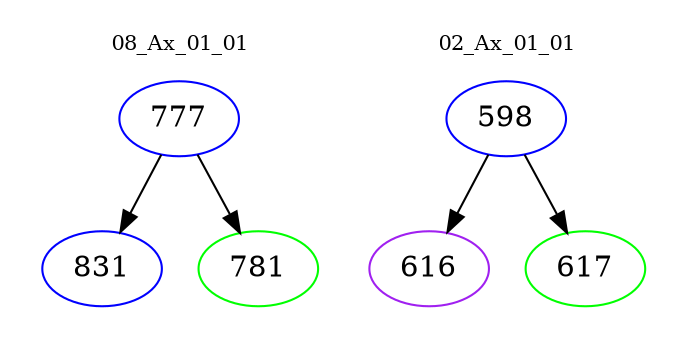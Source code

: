 digraph{
subgraph cluster_0 {
color = white
label = "08_Ax_01_01";
fontsize=10;
T0_777 [label="777", color="blue"]
T0_777 -> T0_831 [color="black"]
T0_831 [label="831", color="blue"]
T0_777 -> T0_781 [color="black"]
T0_781 [label="781", color="green"]
}
subgraph cluster_1 {
color = white
label = "02_Ax_01_01";
fontsize=10;
T1_598 [label="598", color="blue"]
T1_598 -> T1_616 [color="black"]
T1_616 [label="616", color="purple"]
T1_598 -> T1_617 [color="black"]
T1_617 [label="617", color="green"]
}
}
